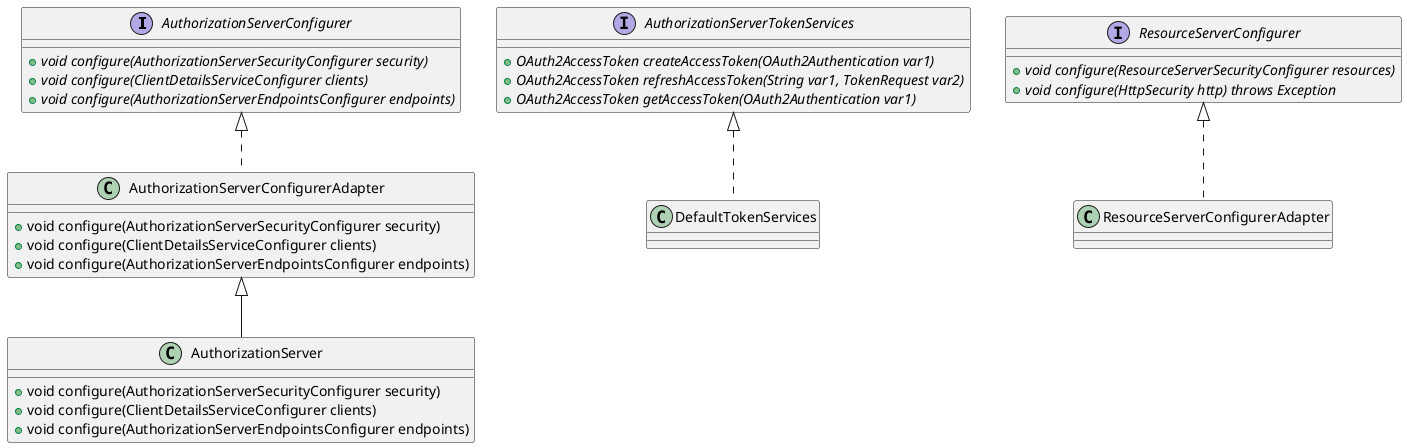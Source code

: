 @startuml

interface AuthorizationServerConfigurer {
    +{abstract} void configure(AuthorizationServerSecurityConfigurer security)
    +{abstract} void configure(ClientDetailsServiceConfigurer clients)
    +{abstract} void configure(AuthorizationServerEndpointsConfigurer endpoints)
}

interface AuthorizationServerTokenServices {
    +{abstract} OAuth2AccessToken createAccessToken(OAuth2Authentication var1)
    +{abstract} OAuth2AccessToken refreshAccessToken(String var1, TokenRequest var2)
    +{abstract} OAuth2AccessToken getAccessToken(OAuth2Authentication var1)
}

interface ResourceServerConfigurer {
    +{abstract} void configure(ResourceServerSecurityConfigurer resources)
    +{abstract} void configure(HttpSecurity http) throws Exception
}

class AuthorizationServerConfigurerAdapter {
    +void configure(AuthorizationServerSecurityConfigurer security)
    +void configure(ClientDetailsServiceConfigurer clients)
    +void configure(AuthorizationServerEndpointsConfigurer endpoints)

}

class DefaultTokenServices {

}

class AuthorizationServer {
    +void configure(AuthorizationServerSecurityConfigurer security)
    +void configure(ClientDetailsServiceConfigurer clients)
    +void configure(AuthorizationServerEndpointsConfigurer endpoints)

}

class ResourceServerConfigurerAdapter {

}

AuthorizationServerConfigurer <|.. AuthorizationServerConfigurerAdapter
AuthorizationServerConfigurerAdapter <|-- AuthorizationServer

ResourceServerConfigurer <|.. ResourceServerConfigurerAdapter

AuthorizationServerTokenServices <|.. DefaultTokenServices



@enduml